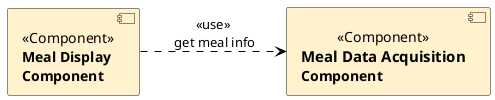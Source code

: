 @startuml solution approach
left to right direction
skinparam component {
    backgroundColor<<Component>> #fff2cc
    FontStyle normal
}

[**Meal** **Display** \n**Component**] <<Component>> as a
[===Meal Data Acquisition \n**Component**] <<Component>> as b

a --> b  #black;line.dashed;:<<use>>\n get meal info
@enduml